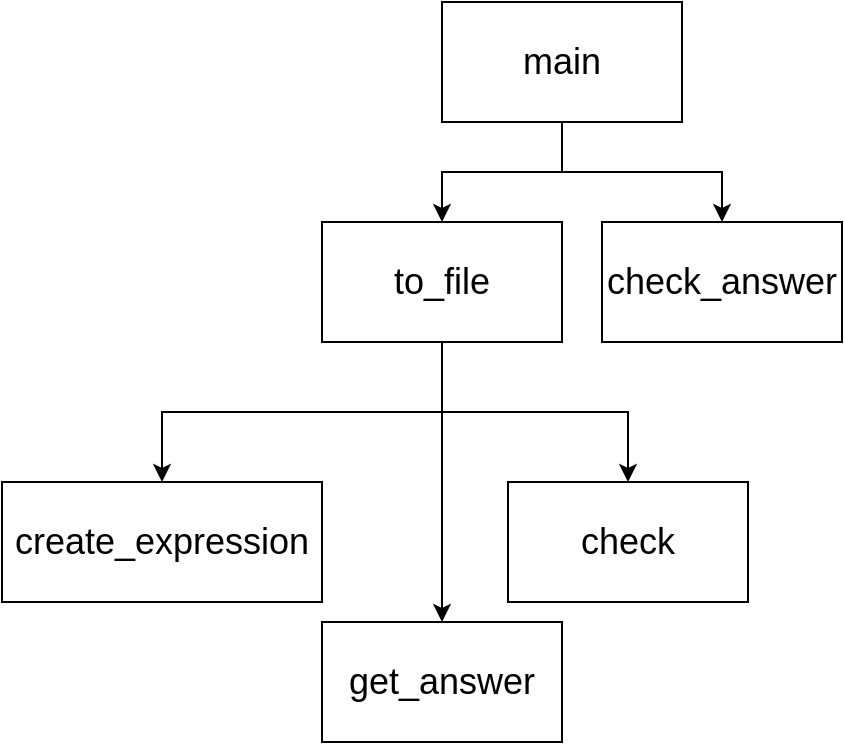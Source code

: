 <mxfile version="13.7.9" type="github">
  <diagram id="3ynH24TRXFZLD1gQ7n9X" name="Page-1">
    <mxGraphModel dx="1221" dy="645" grid="1" gridSize="10" guides="1" tooltips="1" connect="1" arrows="1" fold="1" page="1" pageScale="1" pageWidth="827" pageHeight="1169" math="0" shadow="0">
      <root>
        <mxCell id="0" />
        <mxCell id="1" parent="0" />
        <mxCell id="YyUq5Y5ljoSKG1FCjh4u-6" value="" style="edgeStyle=orthogonalEdgeStyle;rounded=0;orthogonalLoop=1;jettySize=auto;html=1;" edge="1" parent="1" source="YyUq5Y5ljoSKG1FCjh4u-1" target="YyUq5Y5ljoSKG1FCjh4u-5">
          <mxGeometry relative="1" as="geometry" />
        </mxCell>
        <mxCell id="YyUq5Y5ljoSKG1FCjh4u-27" value="" style="edgeStyle=orthogonalEdgeStyle;rounded=0;orthogonalLoop=1;jettySize=auto;html=1;" edge="1" parent="1" source="YyUq5Y5ljoSKG1FCjh4u-1" target="YyUq5Y5ljoSKG1FCjh4u-15">
          <mxGeometry relative="1" as="geometry" />
        </mxCell>
        <mxCell id="YyUq5Y5ljoSKG1FCjh4u-1" value="&lt;font style=&quot;font-size: 18px&quot;&gt;main&lt;/font&gt;" style="rounded=0;whiteSpace=wrap;html=1;" vertex="1" parent="1">
          <mxGeometry x="320" y="10" width="120" height="60" as="geometry" />
        </mxCell>
        <mxCell id="YyUq5Y5ljoSKG1FCjh4u-10" value="" style="edgeStyle=orthogonalEdgeStyle;rounded=0;orthogonalLoop=1;jettySize=auto;html=1;" edge="1" parent="1" source="YyUq5Y5ljoSKG1FCjh4u-5" target="YyUq5Y5ljoSKG1FCjh4u-9">
          <mxGeometry relative="1" as="geometry" />
        </mxCell>
        <mxCell id="YyUq5Y5ljoSKG1FCjh4u-12" value="" style="edgeStyle=orthogonalEdgeStyle;rounded=0;orthogonalLoop=1;jettySize=auto;html=1;" edge="1" parent="1" source="YyUq5Y5ljoSKG1FCjh4u-5" target="YyUq5Y5ljoSKG1FCjh4u-11">
          <mxGeometry relative="1" as="geometry" />
        </mxCell>
        <mxCell id="YyUq5Y5ljoSKG1FCjh4u-14" value="" style="edgeStyle=orthogonalEdgeStyle;rounded=0;orthogonalLoop=1;jettySize=auto;html=1;" edge="1" parent="1" source="YyUq5Y5ljoSKG1FCjh4u-5" target="YyUq5Y5ljoSKG1FCjh4u-13">
          <mxGeometry relative="1" as="geometry" />
        </mxCell>
        <mxCell id="YyUq5Y5ljoSKG1FCjh4u-5" value="&lt;font style=&quot;font-size: 18px&quot;&gt;to_file&lt;br&gt;&lt;/font&gt;" style="rounded=0;whiteSpace=wrap;html=1;" vertex="1" parent="1">
          <mxGeometry x="260" y="120" width="120" height="60" as="geometry" />
        </mxCell>
        <mxCell id="YyUq5Y5ljoSKG1FCjh4u-9" value="&lt;font style=&quot;font-size: 18px&quot;&gt;create_expression&lt;br&gt;&lt;/font&gt;" style="rounded=0;whiteSpace=wrap;html=1;" vertex="1" parent="1">
          <mxGeometry x="100" y="250" width="160" height="60" as="geometry" />
        </mxCell>
        <mxCell id="YyUq5Y5ljoSKG1FCjh4u-11" value="&lt;font style=&quot;font-size: 18px&quot;&gt;get_answer&lt;br&gt;&lt;/font&gt;" style="rounded=0;whiteSpace=wrap;html=1;" vertex="1" parent="1">
          <mxGeometry x="260" y="320" width="120" height="60" as="geometry" />
        </mxCell>
        <mxCell id="YyUq5Y5ljoSKG1FCjh4u-13" value="&lt;font style=&quot;font-size: 18px&quot;&gt;check&lt;br&gt;&lt;/font&gt;" style="rounded=0;whiteSpace=wrap;html=1;" vertex="1" parent="1">
          <mxGeometry x="353" y="250" width="120" height="60" as="geometry" />
        </mxCell>
        <mxCell id="YyUq5Y5ljoSKG1FCjh4u-15" value="&lt;font style=&quot;font-size: 18px&quot;&gt;check_answer&lt;/font&gt;" style="rounded=0;whiteSpace=wrap;html=1;" vertex="1" parent="1">
          <mxGeometry x="400" y="120" width="120" height="60" as="geometry" />
        </mxCell>
      </root>
    </mxGraphModel>
  </diagram>
</mxfile>
